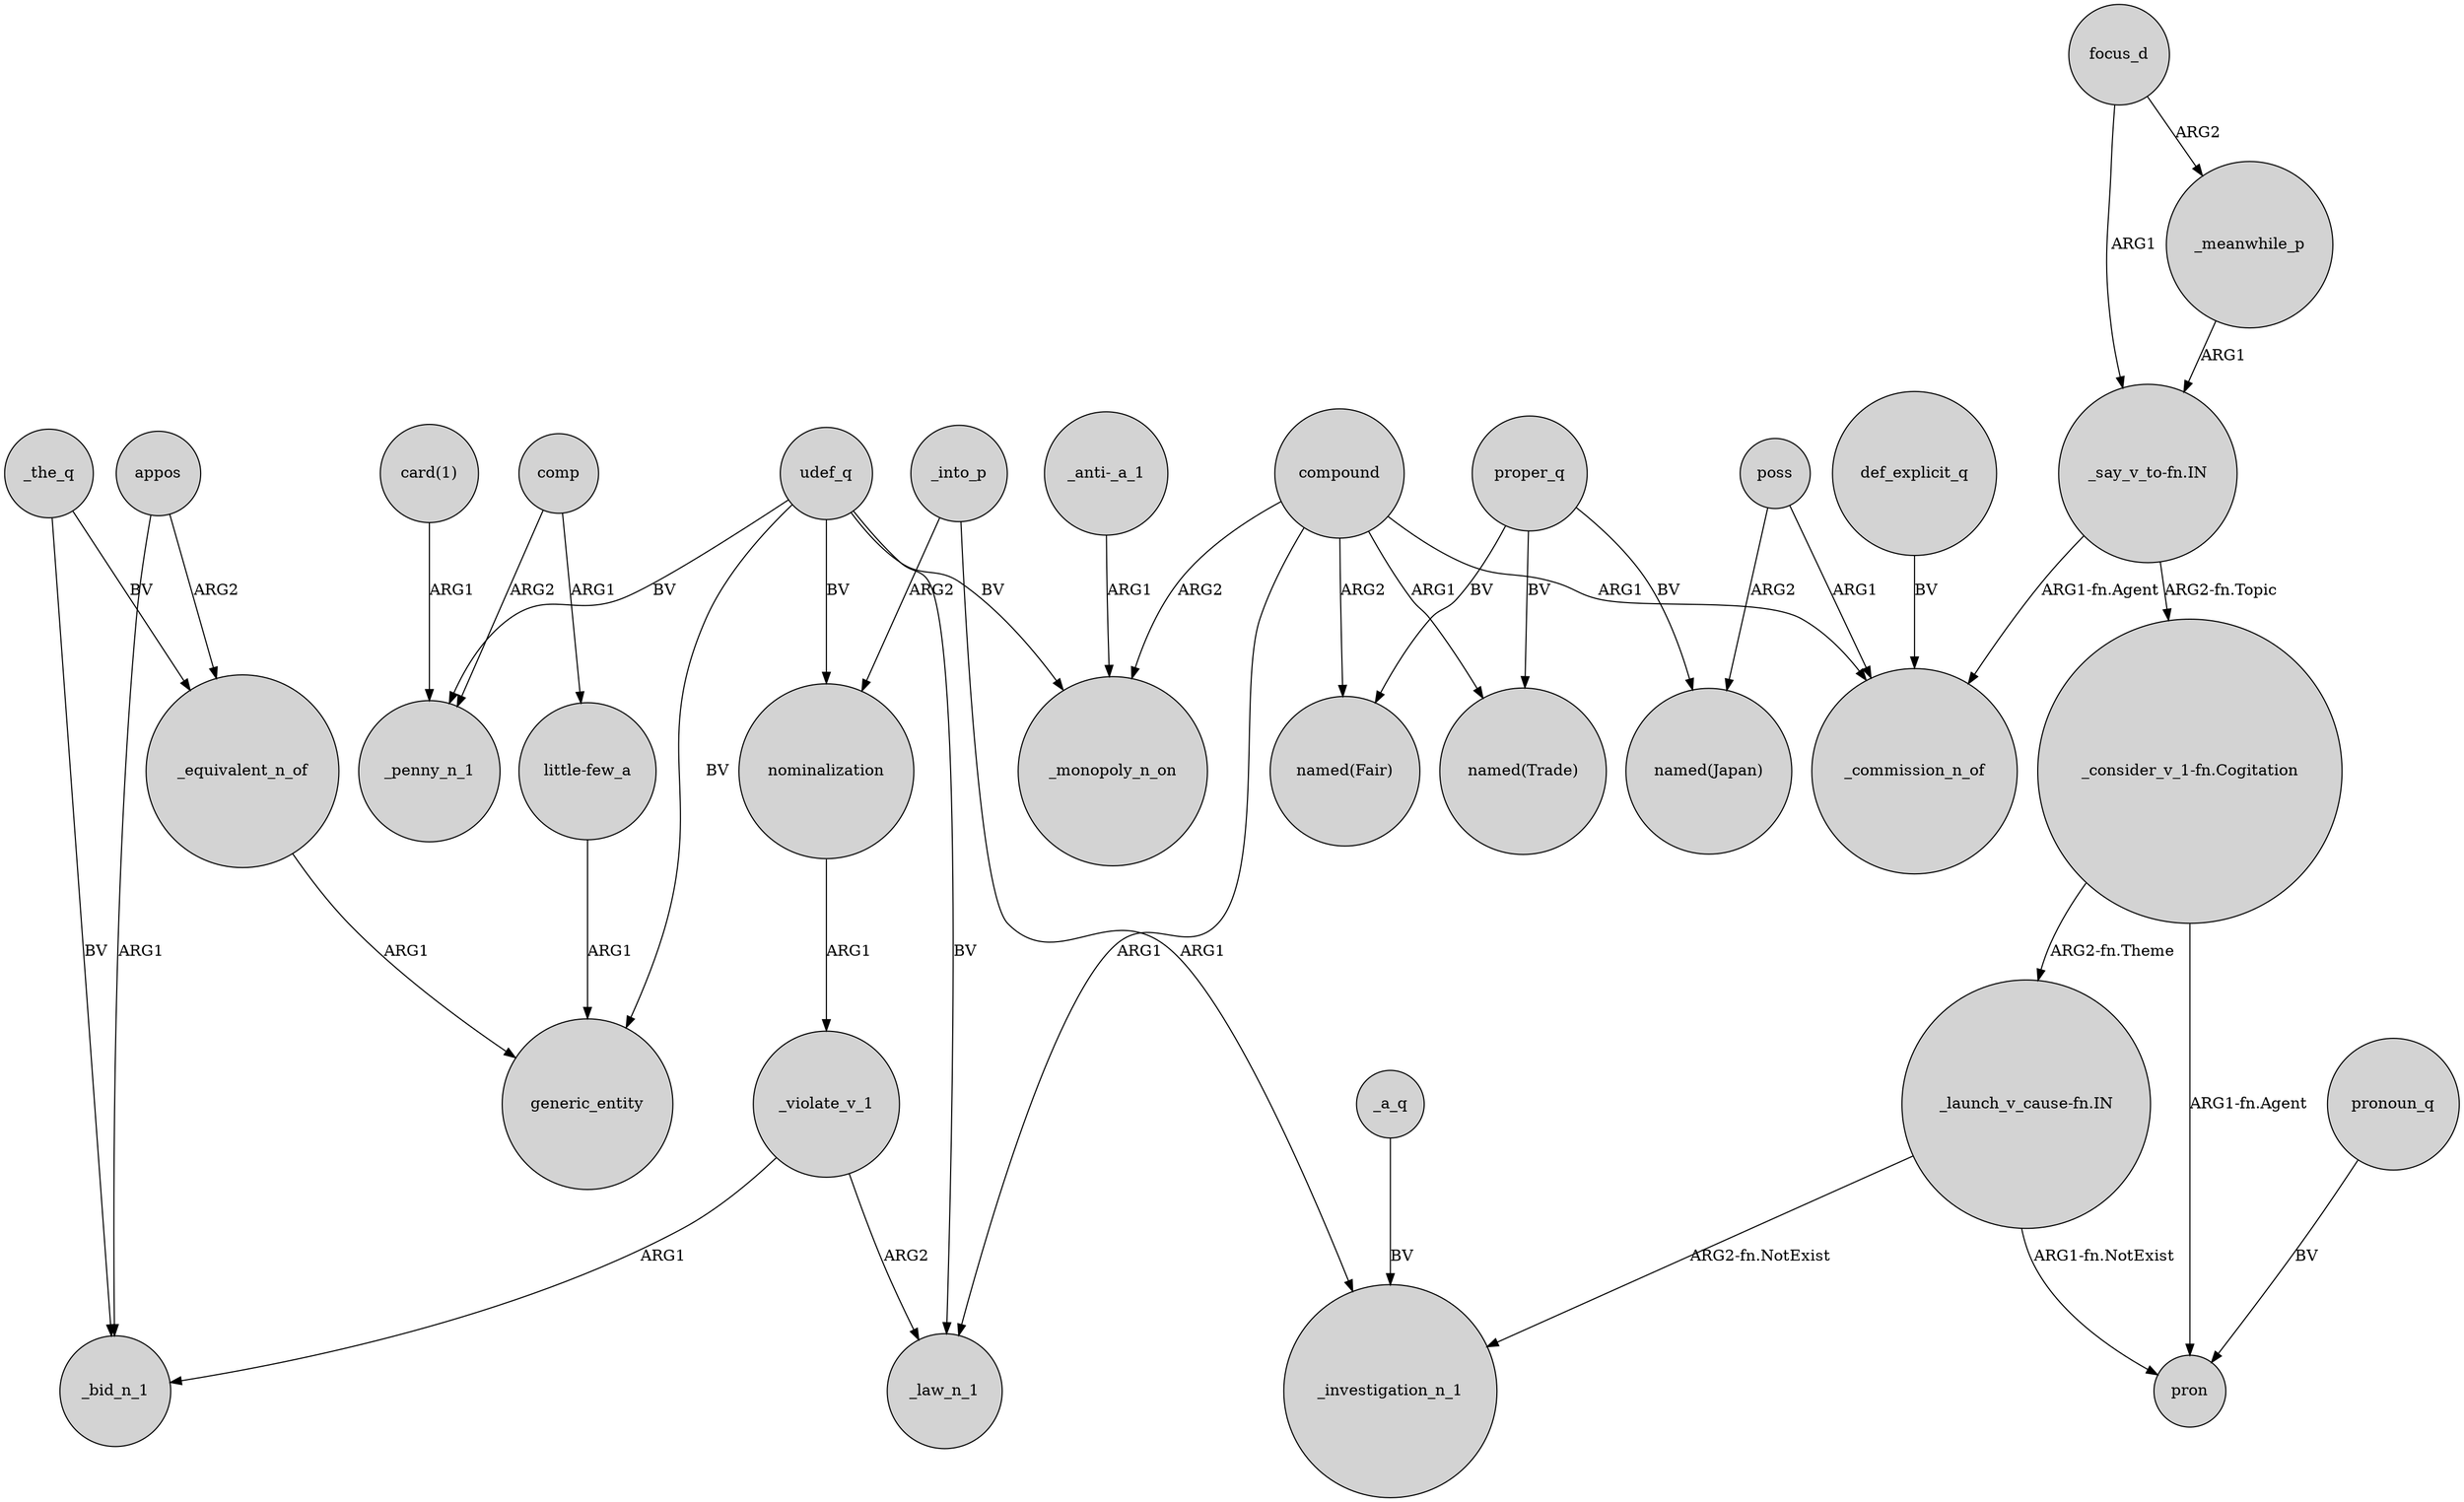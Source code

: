 digraph {
	node [shape=circle style=filled]
	def_explicit_q -> _commission_n_of [label=BV]
	"_consider_v_1-fn.Cogitation" -> pron [label="ARG1-fn.Agent"]
	_into_p -> _investigation_n_1 [label=ARG1]
	udef_q -> generic_entity [label=BV]
	"_launch_v_cause-fn.IN" -> pron [label="ARG1-fn.NotExist"]
	comp -> _penny_n_1 [label=ARG2]
	_into_p -> nominalization [label=ARG2]
	"_say_v_to-fn.IN" -> "_consider_v_1-fn.Cogitation" [label="ARG2-fn.Topic"]
	_violate_v_1 -> _bid_n_1 [label=ARG1]
	udef_q -> _law_n_1 [label=BV]
	proper_q -> "named(Trade)" [label=BV]
	"_anti-_a_1" -> _monopoly_n_on [label=ARG1]
	proper_q -> "named(Japan)" [label=BV]
	proper_q -> "named(Fair)" [label=BV]
	"card(1)" -> _penny_n_1 [label=ARG1]
	_meanwhile_p -> "_say_v_to-fn.IN" [label=ARG1]
	nominalization -> _violate_v_1 [label=ARG1]
	pronoun_q -> pron [label=BV]
	poss -> "named(Japan)" [label=ARG2]
	appos -> _bid_n_1 [label=ARG1]
	_violate_v_1 -> _law_n_1 [label=ARG2]
	"_launch_v_cause-fn.IN" -> _investigation_n_1 [label="ARG2-fn.NotExist"]
	_equivalent_n_of -> generic_entity [label=ARG1]
	"_say_v_to-fn.IN" -> _commission_n_of [label="ARG1-fn.Agent"]
	focus_d -> _meanwhile_p [label=ARG2]
	compound -> "named(Fair)" [label=ARG2]
	_a_q -> _investigation_n_1 [label=BV]
	comp -> "little-few_a" [label=ARG1]
	compound -> "named(Trade)" [label=ARG1]
	"_consider_v_1-fn.Cogitation" -> "_launch_v_cause-fn.IN" [label="ARG2-fn.Theme"]
	udef_q -> nominalization [label=BV]
	udef_q -> _monopoly_n_on [label=BV]
	compound -> _commission_n_of [label=ARG1]
	_the_q -> _bid_n_1 [label=BV]
	udef_q -> _penny_n_1 [label=BV]
	appos -> _equivalent_n_of [label=ARG2]
	compound -> _law_n_1 [label=ARG1]
	poss -> _commission_n_of [label=ARG1]
	compound -> _monopoly_n_on [label=ARG2]
	_the_q -> _equivalent_n_of [label=BV]
	focus_d -> "_say_v_to-fn.IN" [label=ARG1]
	"little-few_a" -> generic_entity [label=ARG1]
}
